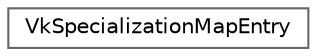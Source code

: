 digraph "类继承关系图"
{
 // LATEX_PDF_SIZE
  bgcolor="transparent";
  edge [fontname=Helvetica,fontsize=10,labelfontname=Helvetica,labelfontsize=10];
  node [fontname=Helvetica,fontsize=10,shape=box,height=0.2,width=0.4];
  rankdir="LR";
  Node0 [id="Node000000",label="VkSpecializationMapEntry",height=0.2,width=0.4,color="grey40", fillcolor="white", style="filled",URL="$struct_vk_specialization_map_entry.html",tooltip=" "];
}
